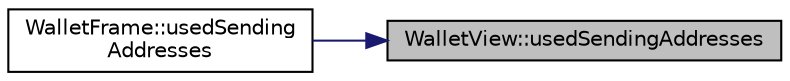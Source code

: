 digraph "WalletView::usedSendingAddresses"
{
 // LATEX_PDF_SIZE
  edge [fontname="Helvetica",fontsize="10",labelfontname="Helvetica",labelfontsize="10"];
  node [fontname="Helvetica",fontsize="10",shape=record];
  rankdir="RL";
  Node94 [label="WalletView::usedSendingAddresses",height=0.2,width=0.4,color="black", fillcolor="grey75", style="filled", fontcolor="black",tooltip=" "];
  Node94 -> Node95 [dir="back",color="midnightblue",fontsize="10",style="solid",fontname="Helvetica"];
  Node95 [label="WalletFrame::usedSending\lAddresses",height=0.2,width=0.4,color="black", fillcolor="white", style="filled",URL="$class_wallet_frame.html#a7f697d220e7ea40d6e4d6e6c5e9ef3b4",tooltip=" "];
}

